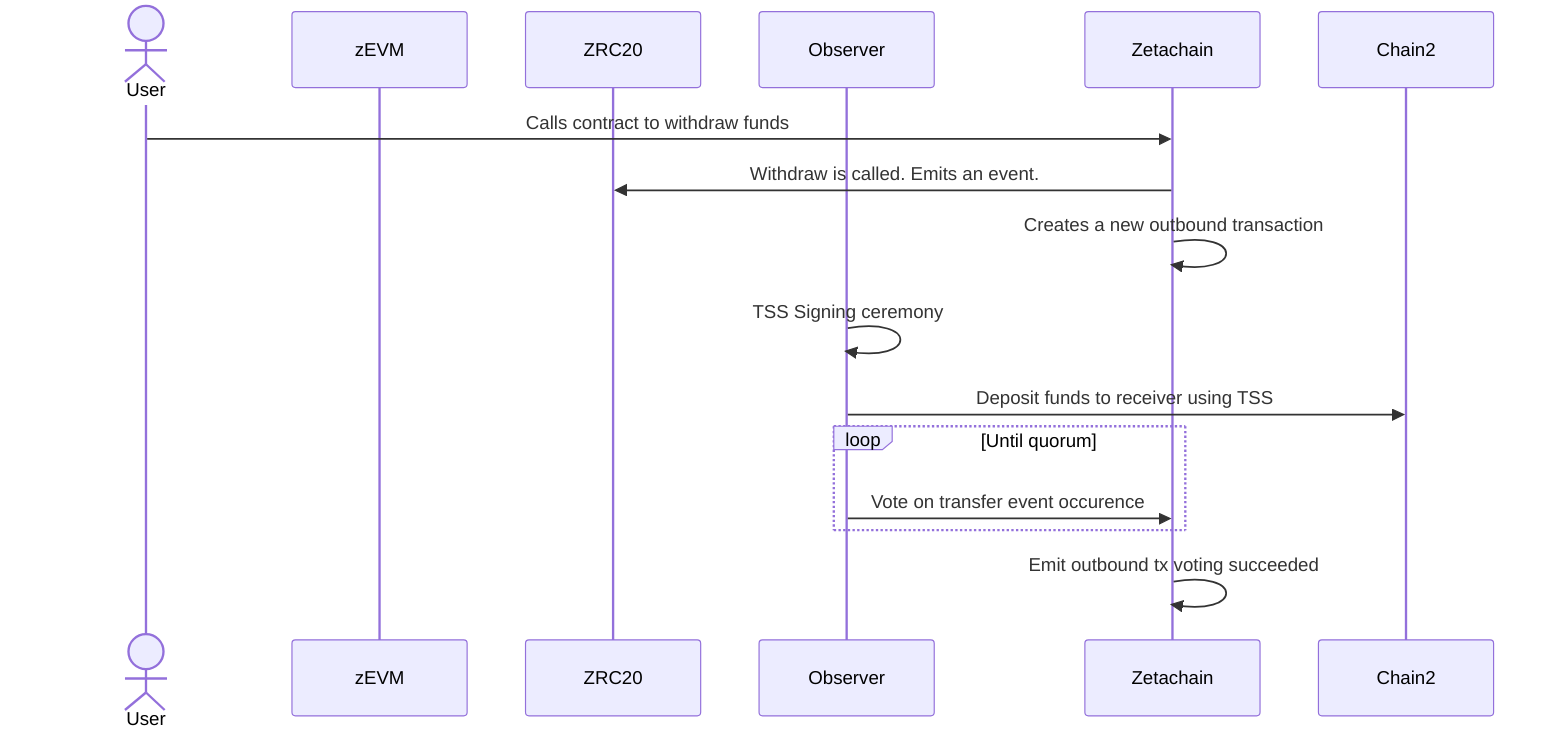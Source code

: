 sequenceDiagram

    Actor User 
    participant zEVM 
    participant ZRC20
    participant Observer 
    participant Zetachain 
    participant Chain2

    User->>Zetachain: Calls contract to withdraw funds 
    Zetachain->>ZRC20: Withdraw is called. Emits an event. 
    Zetachain->>Zetachain: Creates a new outbound transaction
    Observer->>Observer: TSS Signing ceremony
    Observer->>Chain2: Deposit funds to receiver using TSS
    loop Until quorum
        Observer->>Zetachain: Vote on transfer event occurence
    end
    Zetachain->>Zetachain: Emit outbound tx voting succeeded
